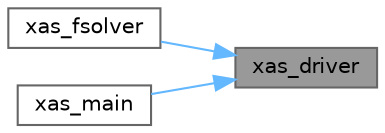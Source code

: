 digraph "xas_driver"
{
 // LATEX_PDF_SIZE
  bgcolor="transparent";
  edge [fontname=Helvetica,fontsize=10,labelfontname=Helvetica,labelfontsize=10];
  node [fontname=Helvetica,fontsize=10,shape=box,height=0.2,width=0.4];
  rankdir="RL";
  Node1 [label="xas_driver",height=0.2,width=0.4,color="gray40", fillcolor="grey60", style="filled", fontcolor="black",tooltip=" "];
  Node1 -> Node2 [dir="back",color="steelblue1",style="solid"];
  Node2 [label="xas_fsolver",height=0.2,width=0.4,color="grey40", fillcolor="white", style="filled",URL="$pyapi_8f90.html#a6d1d4dfb0bee4d6e0a1210a3b66b94a9",tooltip=" "];
  Node1 -> Node3 [dir="back",color="steelblue1",style="solid"];
  Node3 [label="xas_main",height=0.2,width=0.4,color="grey40", fillcolor="white", style="filled",URL="$xas__main_8f90.html#aa0040a0c9e3b559d002dde0a4c6e5549",tooltip=" "];
}
